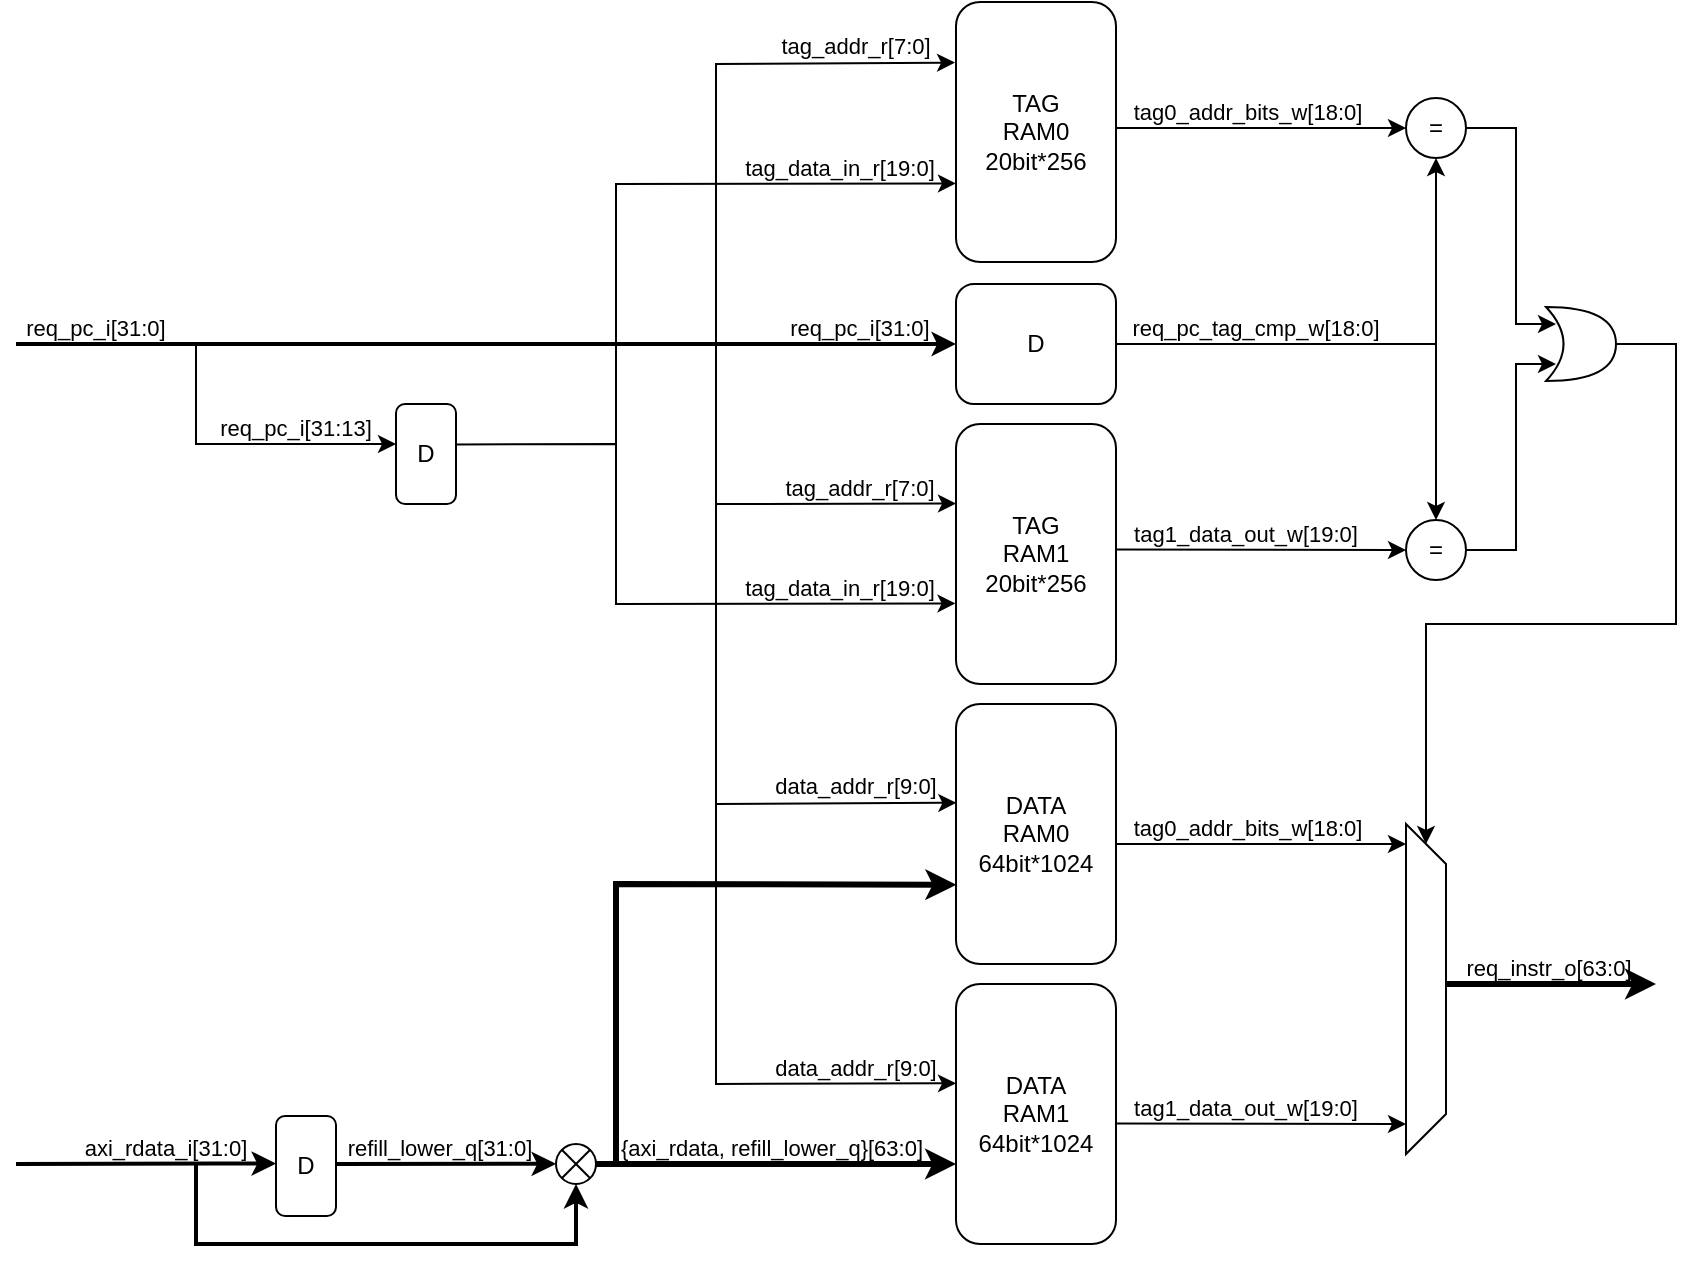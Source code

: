 <mxfile version="21.5.0" type="device">
  <diagram name="第 1 页" id="3L1T4siGa3OV537WXqqt">
    <mxGraphModel dx="964" dy="769" grid="1" gridSize="10" guides="1" tooltips="1" connect="1" arrows="1" fold="1" page="1" pageScale="1" pageWidth="1169" pageHeight="827" math="0" shadow="0">
      <root>
        <mxCell id="0" />
        <mxCell id="1" parent="0" />
        <mxCell id="I3xKFYTj0F-n865Hq9HS-1" value="" style="endArrow=classic;html=1;rounded=0;entryX=-0.006;entryY=0.233;entryDx=0;entryDy=0;entryPerimeter=0;" parent="1" target="I3xKFYTj0F-n865Hq9HS-9" edge="1">
          <mxGeometry width="50" height="50" relative="1" as="geometry">
            <mxPoint x="420" y="250" as="sourcePoint" />
            <mxPoint x="540" y="150.29" as="targetPoint" />
            <Array as="points">
              <mxPoint x="420" y="110" />
            </Array>
          </mxGeometry>
        </mxCell>
        <mxCell id="I3xKFYTj0F-n865Hq9HS-3" value="&lt;font style=&quot;font-size: 11px;&quot;&gt;req_pc_i[31:0]&lt;/font&gt;" style="text;strokeColor=none;align=center;fillColor=none;html=1;verticalAlign=middle;whiteSpace=wrap;rounded=0;" parent="1" vertex="1">
          <mxGeometry x="452" y="237" width="80" height="10" as="geometry" />
        </mxCell>
        <mxCell id="I3xKFYTj0F-n865Hq9HS-4" value="D" style="rounded=1;whiteSpace=wrap;html=1;" parent="1" vertex="1">
          <mxGeometry x="540" y="220" width="80" height="60" as="geometry" />
        </mxCell>
        <mxCell id="I3xKFYTj0F-n865Hq9HS-8" value="" style="endArrow=classic;html=1;rounded=0;strokeWidth=2;" parent="1" edge="1">
          <mxGeometry width="50" height="50" relative="1" as="geometry">
            <mxPoint x="70" y="250" as="sourcePoint" />
            <mxPoint x="540" y="250" as="targetPoint" />
            <Array as="points" />
          </mxGeometry>
        </mxCell>
        <mxCell id="I3xKFYTj0F-n865Hq9HS-9" value="TAG&lt;br&gt;RAM0&lt;br&gt;20bit*256" style="rounded=1;whiteSpace=wrap;html=1;" parent="1" vertex="1">
          <mxGeometry x="540" y="79" width="80" height="130" as="geometry" />
        </mxCell>
        <mxCell id="I3xKFYTj0F-n865Hq9HS-10" value="&lt;font style=&quot;font-size: 11px;&quot;&gt;tag_addr_r[7:0]&lt;/font&gt;" style="text;strokeColor=none;align=center;fillColor=none;html=1;verticalAlign=middle;whiteSpace=wrap;rounded=0;" parent="1" vertex="1">
          <mxGeometry x="450" y="96.29" width="80" height="10" as="geometry" />
        </mxCell>
        <mxCell id="I3xKFYTj0F-n865Hq9HS-11" value="" style="endArrow=classic;html=1;rounded=0;entryX=0;entryY=0.306;entryDx=0;entryDy=0;entryPerimeter=0;" parent="1" target="I3xKFYTj0F-n865Hq9HS-13" edge="1">
          <mxGeometry width="50" height="50" relative="1" as="geometry">
            <mxPoint x="420" y="250" as="sourcePoint" />
            <mxPoint x="540" y="350" as="targetPoint" />
            <Array as="points">
              <mxPoint x="420" y="330" />
            </Array>
          </mxGeometry>
        </mxCell>
        <mxCell id="I3xKFYTj0F-n865Hq9HS-12" value="&lt;font style=&quot;font-size: 11px;&quot;&gt;tag_addr_r[7:0]&lt;/font&gt;" style="text;strokeColor=none;align=center;fillColor=none;html=1;verticalAlign=middle;whiteSpace=wrap;rounded=0;" parent="1" vertex="1">
          <mxGeometry x="452" y="317" width="80" height="10" as="geometry" />
        </mxCell>
        <mxCell id="I3xKFYTj0F-n865Hq9HS-13" value="TAG&lt;br&gt;RAM1&lt;br&gt;20bit*256" style="rounded=1;whiteSpace=wrap;html=1;" parent="1" vertex="1">
          <mxGeometry x="540" y="290" width="80" height="130" as="geometry" />
        </mxCell>
        <mxCell id="I3xKFYTj0F-n865Hq9HS-14" value="" style="endArrow=classic;html=1;rounded=0;entryX=0;entryY=0.5;entryDx=0;entryDy=0;" parent="1" target="I3xKFYTj0F-n865Hq9HS-18" edge="1">
          <mxGeometry width="50" height="50" relative="1" as="geometry">
            <mxPoint x="620" y="142" as="sourcePoint" />
            <mxPoint x="760" y="142" as="targetPoint" />
          </mxGeometry>
        </mxCell>
        <mxCell id="I3xKFYTj0F-n865Hq9HS-15" value="" style="endArrow=classic;html=1;rounded=0;entryX=0;entryY=0.5;entryDx=0;entryDy=0;" parent="1" target="I3xKFYTj0F-n865Hq9HS-19" edge="1">
          <mxGeometry width="50" height="50" relative="1" as="geometry">
            <mxPoint x="620" y="352.79" as="sourcePoint" />
            <mxPoint x="760" y="353" as="targetPoint" />
          </mxGeometry>
        </mxCell>
        <mxCell id="I3xKFYTj0F-n865Hq9HS-16" value="&lt;font style=&quot;font-size: 11px;&quot;&gt;tag0_addr_bits_w[18:0]&lt;/font&gt;" style="text;strokeColor=none;align=center;fillColor=none;html=1;verticalAlign=middle;whiteSpace=wrap;rounded=0;" parent="1" vertex="1">
          <mxGeometry x="631" y="129" width="110" height="10" as="geometry" />
        </mxCell>
        <mxCell id="I3xKFYTj0F-n865Hq9HS-17" value="&lt;font style=&quot;font-size: 11px;&quot;&gt;tag1_data_out_w[19:0]&lt;/font&gt;" style="text;strokeColor=none;align=center;fillColor=none;html=1;verticalAlign=middle;whiteSpace=wrap;rounded=0;" parent="1" vertex="1">
          <mxGeometry x="630" y="340" width="110" height="10" as="geometry" />
        </mxCell>
        <mxCell id="I3xKFYTj0F-n865Hq9HS-18" value="=" style="ellipse;whiteSpace=wrap;html=1;aspect=fixed;" parent="1" vertex="1">
          <mxGeometry x="765" y="127" width="30" height="30" as="geometry" />
        </mxCell>
        <mxCell id="I3xKFYTj0F-n865Hq9HS-19" value="=" style="ellipse;whiteSpace=wrap;html=1;aspect=fixed;" parent="1" vertex="1">
          <mxGeometry x="765" y="338" width="30" height="30" as="geometry" />
        </mxCell>
        <mxCell id="I3xKFYTj0F-n865Hq9HS-20" value="" style="endArrow=classic;html=1;rounded=0;entryX=0.5;entryY=1;entryDx=0;entryDy=0;" parent="1" target="I3xKFYTj0F-n865Hq9HS-18" edge="1">
          <mxGeometry width="50" height="50" relative="1" as="geometry">
            <mxPoint x="620" y="250" as="sourcePoint" />
            <mxPoint x="780" y="177" as="targetPoint" />
            <Array as="points">
              <mxPoint x="780" y="250" />
            </Array>
          </mxGeometry>
        </mxCell>
        <mxCell id="I3xKFYTj0F-n865Hq9HS-21" value="" style="endArrow=classic;html=1;rounded=0;entryX=0.5;entryY=0;entryDx=0;entryDy=0;" parent="1" target="I3xKFYTj0F-n865Hq9HS-19" edge="1">
          <mxGeometry width="50" height="50" relative="1" as="geometry">
            <mxPoint x="780" y="250" as="sourcePoint" />
            <mxPoint x="765" y="270" as="targetPoint" />
          </mxGeometry>
        </mxCell>
        <mxCell id="I3xKFYTj0F-n865Hq9HS-22" value="&lt;font style=&quot;font-size: 11px;&quot;&gt;req_pc_tag_cmp_w[18:0]&lt;/font&gt;" style="text;strokeColor=none;align=center;fillColor=none;html=1;verticalAlign=middle;whiteSpace=wrap;rounded=0;" parent="1" vertex="1">
          <mxGeometry x="625" y="237" width="130" height="10" as="geometry" />
        </mxCell>
        <mxCell id="I3xKFYTj0F-n865Hq9HS-23" value="" style="endArrow=classic;html=1;rounded=0;" parent="1" edge="1">
          <mxGeometry width="50" height="50" relative="1" as="geometry">
            <mxPoint x="795" y="142" as="sourcePoint" />
            <mxPoint x="840" y="240" as="targetPoint" />
            <Array as="points">
              <mxPoint x="820" y="142" />
              <mxPoint x="820" y="240" />
            </Array>
          </mxGeometry>
        </mxCell>
        <mxCell id="I3xKFYTj0F-n865Hq9HS-24" value="" style="endArrow=classic;html=1;rounded=0;exitX=1;exitY=0.5;exitDx=0;exitDy=0;" parent="1" source="I3xKFYTj0F-n865Hq9HS-19" edge="1">
          <mxGeometry width="50" height="50" relative="1" as="geometry">
            <mxPoint x="795" y="350" as="sourcePoint" />
            <mxPoint x="840" y="260" as="targetPoint" />
            <Array as="points">
              <mxPoint x="820" y="353" />
              <mxPoint x="820" y="260" />
            </Array>
          </mxGeometry>
        </mxCell>
        <mxCell id="I3xKFYTj0F-n865Hq9HS-25" value="" style="shape=xor;whiteSpace=wrap;html=1;" parent="1" vertex="1">
          <mxGeometry x="835" y="231.5" width="35" height="37" as="geometry" />
        </mxCell>
        <mxCell id="I3xKFYTj0F-n865Hq9HS-26" value="" style="endArrow=classic;html=1;rounded=0;exitX=1;exitY=0.5;exitDx=0;exitDy=0;exitPerimeter=0;endFill=1;entryX=0;entryY=0.5;entryDx=0;entryDy=0;" parent="1" source="I3xKFYTj0F-n865Hq9HS-25" target="I3xKFYTj0F-n865Hq9HS-42" edge="1">
          <mxGeometry width="50" height="50" relative="1" as="geometry">
            <mxPoint x="910" y="267" as="sourcePoint" />
            <mxPoint x="940" y="250" as="targetPoint" />
            <Array as="points">
              <mxPoint x="900" y="250" />
              <mxPoint x="900" y="390" />
              <mxPoint x="775" y="390" />
            </Array>
          </mxGeometry>
        </mxCell>
        <mxCell id="I3xKFYTj0F-n865Hq9HS-27" value="" style="endArrow=classic;html=1;rounded=0;entryX=0.002;entryY=0.38;entryDx=0;entryDy=0;entryPerimeter=0;" parent="1" target="I3xKFYTj0F-n865Hq9HS-28" edge="1">
          <mxGeometry width="50" height="50" relative="1" as="geometry">
            <mxPoint x="420" y="330" as="sourcePoint" />
            <mxPoint x="540" y="500" as="targetPoint" />
            <Array as="points">
              <mxPoint x="420" y="480" />
            </Array>
          </mxGeometry>
        </mxCell>
        <mxCell id="I3xKFYTj0F-n865Hq9HS-28" value="DATA&lt;br&gt;RAM0&lt;br&gt;64bit*1024" style="rounded=1;whiteSpace=wrap;html=1;" parent="1" vertex="1">
          <mxGeometry x="540" y="430" width="80" height="130" as="geometry" />
        </mxCell>
        <mxCell id="I3xKFYTj0F-n865Hq9HS-29" value="DATA&lt;br&gt;RAM1&lt;br&gt;64bit*1024" style="rounded=1;whiteSpace=wrap;html=1;" parent="1" vertex="1">
          <mxGeometry x="540" y="570" width="80" height="130" as="geometry" />
        </mxCell>
        <mxCell id="I3xKFYTj0F-n865Hq9HS-30" value="" style="endArrow=classic;html=1;rounded=0;entryX=0;entryY=0.382;entryDx=0;entryDy=0;entryPerimeter=0;" parent="1" target="I3xKFYTj0F-n865Hq9HS-29" edge="1">
          <mxGeometry width="50" height="50" relative="1" as="geometry">
            <mxPoint x="420" y="480" as="sourcePoint" />
            <mxPoint x="540" y="641" as="targetPoint" />
            <Array as="points">
              <mxPoint x="420" y="620" />
            </Array>
          </mxGeometry>
        </mxCell>
        <mxCell id="I3xKFYTj0F-n865Hq9HS-31" value="&lt;font style=&quot;font-size: 11px;&quot;&gt;data_addr_r[9:0]&lt;/font&gt;" style="text;strokeColor=none;align=center;fillColor=none;html=1;verticalAlign=middle;whiteSpace=wrap;rounded=0;" parent="1" vertex="1">
          <mxGeometry x="450" y="466" width="80" height="10" as="geometry" />
        </mxCell>
        <mxCell id="I3xKFYTj0F-n865Hq9HS-32" value="&lt;font style=&quot;font-size: 11px;&quot;&gt;data_addr_r[9:0]&lt;/font&gt;" style="text;strokeColor=none;align=center;fillColor=none;html=1;verticalAlign=middle;whiteSpace=wrap;rounded=0;" parent="1" vertex="1">
          <mxGeometry x="450" y="607" width="80" height="10" as="geometry" />
        </mxCell>
        <mxCell id="I3xKFYTj0F-n865Hq9HS-33" value="" style="endArrow=classic;html=1;rounded=0;entryX=0;entryY=0.5;entryDx=0;entryDy=0;" parent="1" edge="1">
          <mxGeometry width="50" height="50" relative="1" as="geometry">
            <mxPoint x="620" y="500" as="sourcePoint" />
            <mxPoint x="765" y="500" as="targetPoint" />
          </mxGeometry>
        </mxCell>
        <mxCell id="I3xKFYTj0F-n865Hq9HS-34" value="" style="endArrow=classic;html=1;rounded=0;entryX=0;entryY=0.5;entryDx=0;entryDy=0;" parent="1" edge="1">
          <mxGeometry width="50" height="50" relative="1" as="geometry">
            <mxPoint x="620" y="639.79" as="sourcePoint" />
            <mxPoint x="765" y="640" as="targetPoint" />
          </mxGeometry>
        </mxCell>
        <mxCell id="I3xKFYTj0F-n865Hq9HS-35" value="&lt;font style=&quot;font-size: 11px;&quot;&gt;tag0_addr_bits_w[18:0]&lt;/font&gt;" style="text;strokeColor=none;align=center;fillColor=none;html=1;verticalAlign=middle;whiteSpace=wrap;rounded=0;" parent="1" vertex="1">
          <mxGeometry x="631" y="487" width="110" height="10" as="geometry" />
        </mxCell>
        <mxCell id="I3xKFYTj0F-n865Hq9HS-36" value="&lt;font style=&quot;font-size: 11px;&quot;&gt;tag1_data_out_w[19:0]&lt;/font&gt;" style="text;strokeColor=none;align=center;fillColor=none;html=1;verticalAlign=middle;whiteSpace=wrap;rounded=0;" parent="1" vertex="1">
          <mxGeometry x="630" y="627" width="110" height="10" as="geometry" />
        </mxCell>
        <mxCell id="I3xKFYTj0F-n865Hq9HS-42" value="" style="shape=trapezoid;perimeter=trapezoidPerimeter;whiteSpace=wrap;html=1;fixedSize=1;rotation=90;" parent="1" vertex="1">
          <mxGeometry x="692.5" y="562.5" width="165" height="20" as="geometry" />
        </mxCell>
        <mxCell id="I3xKFYTj0F-n865Hq9HS-44" value="" style="endArrow=classic;html=1;rounded=0;strokeWidth=3;" parent="1" edge="1">
          <mxGeometry width="50" height="50" relative="1" as="geometry">
            <mxPoint x="785" y="570" as="sourcePoint" />
            <mxPoint x="890" y="570" as="targetPoint" />
          </mxGeometry>
        </mxCell>
        <mxCell id="I3xKFYTj0F-n865Hq9HS-46" value="&lt;font style=&quot;font-size: 11px;&quot;&gt;req_instr_o[63:0]&lt;/font&gt;" style="text;strokeColor=none;align=center;fillColor=none;html=1;verticalAlign=middle;whiteSpace=wrap;rounded=0;" parent="1" vertex="1">
          <mxGeometry x="795" y="556.5" width="82.5" height="10" as="geometry" />
        </mxCell>
        <mxCell id="I3xKFYTj0F-n865Hq9HS-50" value="" style="endArrow=classic;html=1;rounded=0;strokeWidth=3;" parent="1" edge="1">
          <mxGeometry width="50" height="50" relative="1" as="geometry">
            <mxPoint x="360" y="660" as="sourcePoint" />
            <mxPoint x="540" y="660" as="targetPoint" />
          </mxGeometry>
        </mxCell>
        <mxCell id="I3xKFYTj0F-n865Hq9HS-52" value="" style="shape=sumEllipse;perimeter=ellipsePerimeter;whiteSpace=wrap;html=1;backgroundOutline=1;" parent="1" vertex="1">
          <mxGeometry x="340" y="650" width="20" height="20" as="geometry" />
        </mxCell>
        <mxCell id="I3xKFYTj0F-n865Hq9HS-53" value="&lt;font style=&quot;font-size: 11px;&quot;&gt;{axi_rdata, refill_lower_q}[63:0]&lt;/font&gt;" style="text;strokeColor=none;align=center;fillColor=none;html=1;verticalAlign=middle;whiteSpace=wrap;rounded=0;" parent="1" vertex="1">
          <mxGeometry x="368" y="647" width="160" height="10" as="geometry" />
        </mxCell>
        <mxCell id="I3xKFYTj0F-n865Hq9HS-55" value="" style="endArrow=classic;html=1;rounded=0;strokeWidth=2;" parent="1" edge="1">
          <mxGeometry width="50" height="50" relative="1" as="geometry">
            <mxPoint x="70" y="660" as="sourcePoint" />
            <mxPoint x="200" y="659.8" as="targetPoint" />
            <Array as="points">
              <mxPoint x="170" y="659.8" />
            </Array>
          </mxGeometry>
        </mxCell>
        <mxCell id="I3xKFYTj0F-n865Hq9HS-57" value="D" style="rounded=1;whiteSpace=wrap;html=1;" parent="1" vertex="1">
          <mxGeometry x="200" y="636" width="30" height="50" as="geometry" />
        </mxCell>
        <mxCell id="I3xKFYTj0F-n865Hq9HS-58" value="" style="endArrow=classic;html=1;rounded=0;strokeWidth=2;" parent="1" edge="1">
          <mxGeometry width="50" height="50" relative="1" as="geometry">
            <mxPoint x="230" y="660" as="sourcePoint" />
            <mxPoint x="340" y="659.92" as="targetPoint" />
            <Array as="points" />
          </mxGeometry>
        </mxCell>
        <mxCell id="I3xKFYTj0F-n865Hq9HS-59" value="&lt;font style=&quot;font-size: 11px;&quot;&gt;refill_lower_q[31:0]&lt;/font&gt;" style="text;strokeColor=none;align=center;fillColor=none;html=1;verticalAlign=middle;whiteSpace=wrap;rounded=0;" parent="1" vertex="1">
          <mxGeometry x="237" y="647" width="90" height="10" as="geometry" />
        </mxCell>
        <mxCell id="I3xKFYTj0F-n865Hq9HS-60" value="&lt;font style=&quot;font-size: 11px;&quot;&gt;axi_rdata_i[31:0]&lt;/font&gt;" style="text;strokeColor=none;align=center;fillColor=none;html=1;verticalAlign=middle;whiteSpace=wrap;rounded=0;" parent="1" vertex="1">
          <mxGeometry x="100" y="647" width="90" height="10" as="geometry" />
        </mxCell>
        <mxCell id="I3xKFYTj0F-n865Hq9HS-61" value="" style="endArrow=classic;html=1;rounded=0;entryX=0.5;entryY=1;entryDx=0;entryDy=0;strokeWidth=2;" parent="1" target="I3xKFYTj0F-n865Hq9HS-52" edge="1">
          <mxGeometry width="50" height="50" relative="1" as="geometry">
            <mxPoint x="160" y="660" as="sourcePoint" />
            <mxPoint x="320" y="690" as="targetPoint" />
            <Array as="points">
              <mxPoint x="160" y="700" />
              <mxPoint x="350" y="700" />
            </Array>
          </mxGeometry>
        </mxCell>
        <mxCell id="I3xKFYTj0F-n865Hq9HS-62" value="" style="endArrow=classic;html=1;rounded=0;entryX=0.002;entryY=0.695;entryDx=0;entryDy=0;entryPerimeter=0;strokeWidth=3;" parent="1" target="I3xKFYTj0F-n865Hq9HS-28" edge="1">
          <mxGeometry width="50" height="50" relative="1" as="geometry">
            <mxPoint x="370" y="660" as="sourcePoint" />
            <mxPoint x="530" y="520" as="targetPoint" />
            <Array as="points">
              <mxPoint x="370" y="520" />
            </Array>
          </mxGeometry>
        </mxCell>
        <mxCell id="I3xKFYTj0F-n865Hq9HS-63" value="&lt;font style=&quot;font-size: 11px;&quot;&gt;req_pc_i[31:0]&lt;/font&gt;" style="text;strokeColor=none;align=center;fillColor=none;html=1;verticalAlign=middle;whiteSpace=wrap;rounded=0;" parent="1" vertex="1">
          <mxGeometry x="70" y="237" width="80" height="10" as="geometry" />
        </mxCell>
        <mxCell id="I3xKFYTj0F-n865Hq9HS-65" value="" style="endArrow=classic;html=1;rounded=0;entryX=0;entryY=0.4;entryDx=0;entryDy=0;entryPerimeter=0;" parent="1" target="I3xKFYTj0F-n865Hq9HS-66" edge="1">
          <mxGeometry width="50" height="50" relative="1" as="geometry">
            <mxPoint x="160" y="250" as="sourcePoint" />
            <mxPoint x="220" y="300" as="targetPoint" />
            <Array as="points">
              <mxPoint x="160" y="300" />
            </Array>
          </mxGeometry>
        </mxCell>
        <mxCell id="I3xKFYTj0F-n865Hq9HS-66" value="D" style="rounded=1;whiteSpace=wrap;html=1;" parent="1" vertex="1">
          <mxGeometry x="260" y="280" width="30" height="50" as="geometry" />
        </mxCell>
        <mxCell id="I3xKFYTj0F-n865Hq9HS-67" value="&lt;font style=&quot;font-size: 11px;&quot;&gt;req_pc_i[31:13]&lt;/font&gt;" style="text;strokeColor=none;align=center;fillColor=none;html=1;verticalAlign=middle;whiteSpace=wrap;rounded=0;" parent="1" vertex="1">
          <mxGeometry x="170" y="287" width="80" height="10" as="geometry" />
        </mxCell>
        <mxCell id="I3xKFYTj0F-n865Hq9HS-68" value="" style="endArrow=classic;html=1;rounded=0;entryX=-0.003;entryY=0.69;entryDx=0;entryDy=0;entryPerimeter=0;exitX=0.999;exitY=0.404;exitDx=0;exitDy=0;exitPerimeter=0;" parent="1" source="I3xKFYTj0F-n865Hq9HS-66" target="I3xKFYTj0F-n865Hq9HS-13" edge="1">
          <mxGeometry width="50" height="50" relative="1" as="geometry">
            <mxPoint x="290.72" y="303.5" as="sourcePoint" />
            <mxPoint x="540" y="384.24" as="targetPoint" />
            <Array as="points">
              <mxPoint x="370" y="300" />
              <mxPoint x="370" y="380" />
            </Array>
          </mxGeometry>
        </mxCell>
        <mxCell id="I3xKFYTj0F-n865Hq9HS-69" value="&lt;span style=&quot;font-size: 11px;&quot;&gt;tag_data_in_r[19:0]&lt;/span&gt;" style="text;strokeColor=none;align=center;fillColor=none;html=1;verticalAlign=middle;whiteSpace=wrap;rounded=0;" parent="1" vertex="1">
          <mxGeometry x="442" y="367" width="80" height="10" as="geometry" />
        </mxCell>
        <mxCell id="I3xKFYTj0F-n865Hq9HS-70" value="" style="endArrow=classic;html=1;rounded=0;entryX=0;entryY=0.698;entryDx=0;entryDy=0;entryPerimeter=0;" parent="1" target="I3xKFYTj0F-n865Hq9HS-9" edge="1">
          <mxGeometry width="50" height="50" relative="1" as="geometry">
            <mxPoint x="370" y="300" as="sourcePoint" />
            <mxPoint x="422" y="260" as="targetPoint" />
            <Array as="points">
              <mxPoint x="370" y="170" />
            </Array>
          </mxGeometry>
        </mxCell>
        <mxCell id="I3xKFYTj0F-n865Hq9HS-71" value="&lt;span style=&quot;font-size: 11px;&quot;&gt;tag_data_in_r[19:0]&lt;/span&gt;" style="text;strokeColor=none;align=center;fillColor=none;html=1;verticalAlign=middle;whiteSpace=wrap;rounded=0;" parent="1" vertex="1">
          <mxGeometry x="442" y="157" width="80" height="10" as="geometry" />
        </mxCell>
      </root>
    </mxGraphModel>
  </diagram>
</mxfile>
